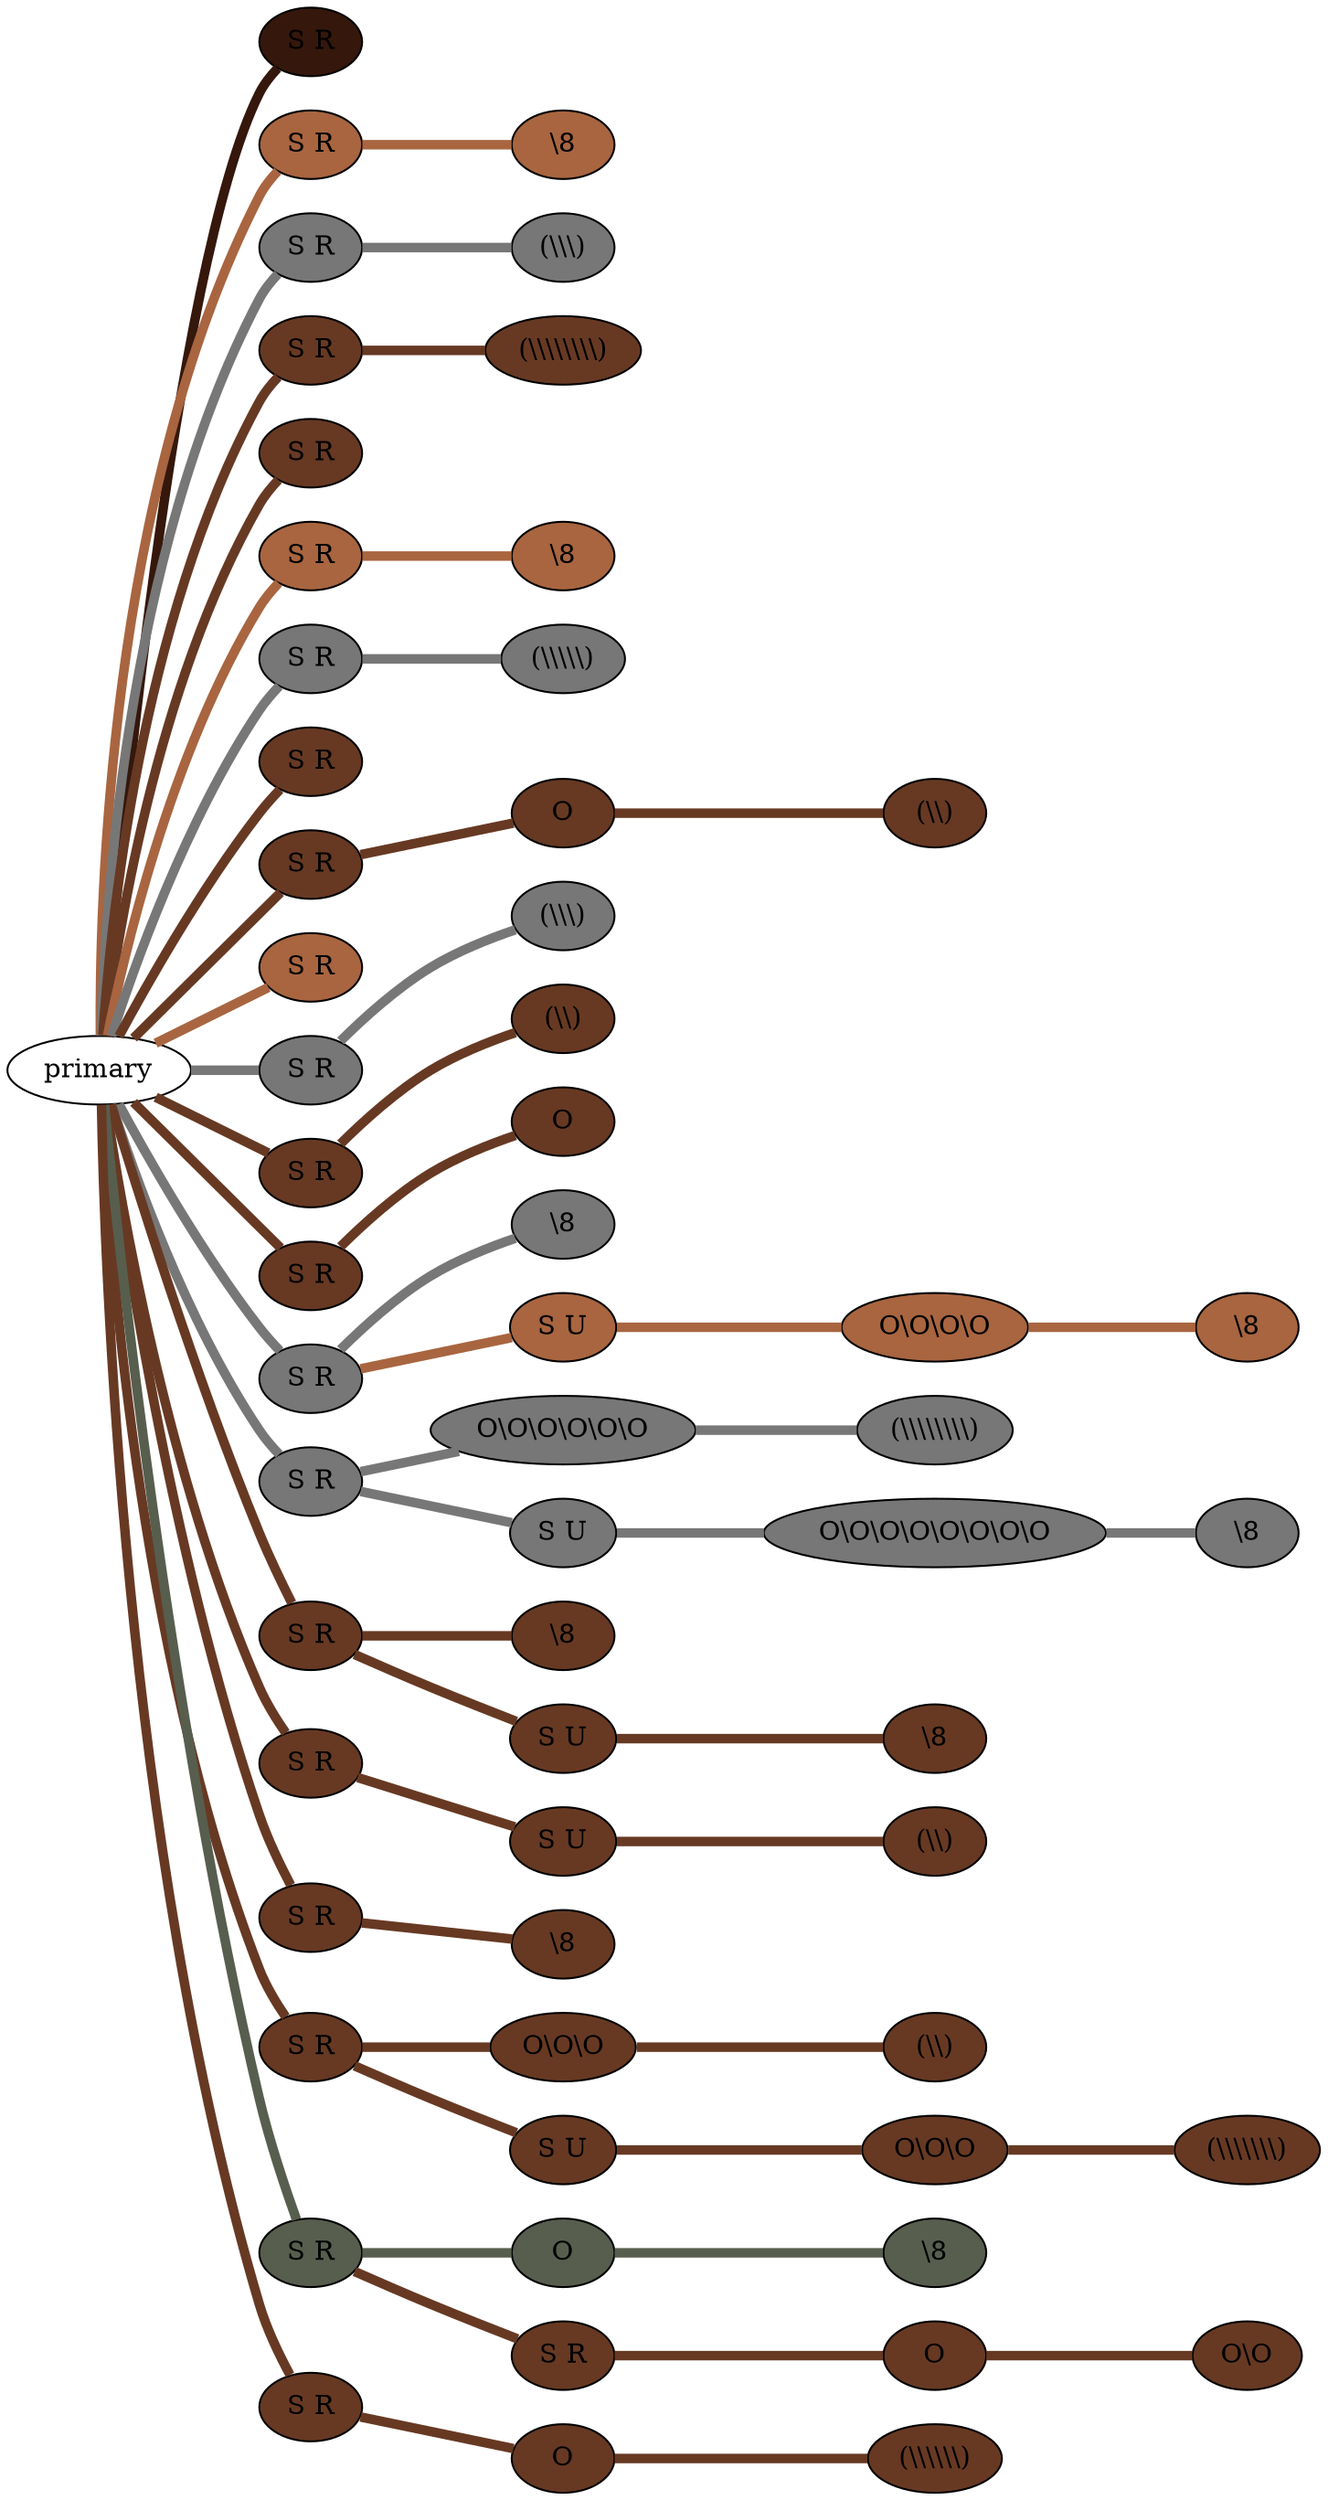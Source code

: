 graph {
 graph [rankdir=LR]
"1" [qtype="pendant_node", pendant_colors="#35170C", pendant_ply="S", pendant_attach="R", pendant_length="0", label="S R", style=filled, fillcolor="#35170C"]
"primary" -- "1" [qtype="pendant_link",penwidth=5,color="#35170C"]
"2" [qtype="pendant_node", pendant_colors="#A86540,#777777", pendant_ply="S", pendant_attach="R", pendant_length="44", label="S R", style=filled, fillcolor="#A86540"]
"primary" -- "2" [qtype="pendant_link",penwidth=5,color="#A86540"]
"2:0" [qtype="knot_node", knot_value="1", knot_type="E", knot_position="19.0", knot_spin="Z", label="\\8", style=filled, fillcolor="#A86540"]
"2" -- "2:0" [qtype="knot_link",penwidth=5,color="#A86540"]
"3" [qtype="pendant_node", pendant_colors="#777777", pendant_ply="S", pendant_attach="R", pendant_length="40", label="S R", style=filled, fillcolor="#777777"]
"primary" -- "3" [qtype="pendant_link",penwidth=5,color="#777777"]
"3:0" [qtype="knot_node", knot_value="3", knot_type="L", knot_position="18.5", knot_spin="Z", label="(\\\\\\)", style=filled, fillcolor="#777777"]
"3" -- "3:0" [qtype="knot_link",penwidth=5,color="#777777"]
"4" [qtype="pendant_node", pendant_colors="#673923", pendant_ply="S", pendant_attach="R", pendant_length="36", label="S R", style=filled, fillcolor="#673923"]
"primary" -- "4" [qtype="pendant_link",penwidth=5,color="#673923"]
"4:0" [qtype="knot_node", knot_value="8", knot_type="L", knot_position="19.0", knot_spin="Z", label="(\\\\\\\\\\\\\\\\)", style=filled, fillcolor="#673923"]
"4" -- "4:0" [qtype="knot_link",penwidth=5,color="#673923"]
"5" [qtype="pendant_node", pendant_colors="#673923,#777777", pendant_ply="S", pendant_attach="R", pendant_length="5", label="S R", style=filled, fillcolor="#673923"]
"primary" -- "5" [qtype="pendant_link",penwidth=5,color="#673923"]
"6" [qtype="pendant_node", pendant_colors="#A86540,#777777", pendant_ply="S", pendant_attach="R", pendant_length="46", label="S R", style=filled, fillcolor="#A86540"]
"primary" -- "6" [qtype="pendant_link",penwidth=5,color="#A86540"]
"6:0" [qtype="knot_node", knot_value="1", knot_type="E", knot_position="18.5", knot_spin="Z", label="\\8", style=filled, fillcolor="#A86540"]
"6" -- "6:0" [qtype="knot_link",penwidth=5,color="#A86540"]
"7" [qtype="pendant_node", pendant_colors="#777777", pendant_ply="S", pendant_attach="R", pendant_length="31", label="S R", style=filled, fillcolor="#777777"]
"primary" -- "7" [qtype="pendant_link",penwidth=5,color="#777777"]
"7:0" [qtype="knot_node", knot_value="5", knot_type="L", knot_position="18.0", knot_spin="Z", label="(\\\\\\\\\\)", style=filled, fillcolor="#777777"]
"7" -- "7:0" [qtype="knot_link",penwidth=5,color="#777777"]
"8" [qtype="pendant_node", pendant_colors="#673923", pendant_ply="S", pendant_attach="R", pendant_length="10", label="S R", style=filled, fillcolor="#673923"]
"primary" -- "8" [qtype="pendant_link",penwidth=5,color="#673923"]
"9" [qtype="pendant_node", pendant_colors="#673923,#777777", pendant_ply="S", pendant_attach="R", pendant_length="30", label="S R", style=filled, fillcolor="#673923"]
"primary" -- "9" [qtype="pendant_link",penwidth=5,color="#673923"]
"9:0" [qtype="knot_node", knot_value="1", knot_type="S", knot_position="12.0", knot_spin="Z", label="O", style=filled, fillcolor="#673923"]
"9" -- "9:0" [qtype="knot_link",penwidth=5,color="#673923"]
"9:1" [qtype="knot_node", knot_value="2", knot_type="L", knot_position="18.0", knot_spin="Z", label="(\\\\)", style=filled, fillcolor="#673923"]
"9:0" -- "9:1" [qtype="knot_link",penwidth=5,color="#673923"]
"10" [qtype="pendant_node", pendant_colors="#A86540,#777777", pendant_ply="S", pendant_attach="R", pendant_length="46", label="S R", style=filled, fillcolor="#A86540"]
"primary" -- "10" [qtype="pendant_link",penwidth=5,color="#A86540"]
"11" [qtype="pendant_node", pendant_colors="#777777", pendant_ply="S", pendant_attach="R", pendant_length="43", label="S R", style=filled, fillcolor="#777777"]
"primary" -- "11" [qtype="pendant_link",penwidth=5,color="#777777"]
"11:0" [qtype="knot_node", knot_value="3", knot_type="L", knot_position="19.0", knot_spin="Z", label="(\\\\\\)", style=filled, fillcolor="#777777"]
"11" -- "11:0" [qtype="knot_link",penwidth=5,color="#777777"]
"12" [qtype="pendant_node", pendant_colors="#673923", pendant_ply="S", pendant_attach="R", pendant_length="41", label="S R", style=filled, fillcolor="#673923"]
"primary" -- "12" [qtype="pendant_link",penwidth=5,color="#673923"]
"12:0" [qtype="knot_node", knot_value="2", knot_type="L", knot_position="19.5", knot_spin="Z", label="(\\\\)", style=filled, fillcolor="#673923"]
"12" -- "12:0" [qtype="knot_link",penwidth=5,color="#673923"]
"13" [qtype="pendant_node", pendant_colors="#673923,#777777", pendant_ply="S", pendant_attach="R", pendant_length="48", label="S R", style=filled, fillcolor="#673923"]
"primary" -- "13" [qtype="pendant_link",penwidth=5,color="#673923"]
"13:0" [qtype="knot_node", knot_value="1", knot_type="S", knot_position="13.0", knot_spin="Z", label="O", style=filled, fillcolor="#673923"]
"13" -- "13:0" [qtype="knot_link",penwidth=5,color="#673923"]
"14" [qtype="pendant_node", pendant_colors="#777777", pendant_ply="S", pendant_attach="R", pendant_length="44", label="S R", style=filled, fillcolor="#777777"]
"primary" -- "14" [qtype="pendant_link",penwidth=5,color="#777777"]
"14:0" [qtype="knot_node", knot_value="1", knot_type="E", knot_position="19.0", knot_spin="Z", label="\\8", style=filled, fillcolor="#777777"]
"14" -- "14:0" [qtype="knot_link",penwidth=5,color="#777777"]
"14s1" [qtype="pendant_node", pendant_colors="#A86540,#777777", pendant_ply="S", pendant_attach="U", pendant_length="27", label="S U", style=filled, fillcolor="#A86540"]
"14" -- "14s1" [qtype="pendant_link",penwidth=5,color="#A86540"]
"14s1:0" [qtype="knot_node", knot_value="4", knot_type="S", knot_position="8.5", knot_spin="Z", label="O\\O\\O\\O", style=filled, fillcolor="#A86540"]
"14s1" -- "14s1:0" [qtype="knot_link",penwidth=5,color="#A86540"]
"14s1:1" [qtype="knot_node", knot_value="1", knot_type="E", knot_position="15.0", knot_spin="Z", label="\\8", style=filled, fillcolor="#A86540"]
"14s1:0" -- "14s1:1" [qtype="knot_link",penwidth=5,color="#A86540"]
"15" [qtype="pendant_node", pendant_colors="#777777", pendant_ply="S", pendant_attach="R", pendant_length="49", label="S R", style=filled, fillcolor="#777777"]
"primary" -- "15" [qtype="pendant_link",penwidth=5,color="#777777"]
"15:0" [qtype="knot_node", knot_value="6", knot_type="S", knot_position="6.0", knot_spin="Z", label="O\\O\\O\\O\\O\\O", style=filled, fillcolor="#777777"]
"15" -- "15:0" [qtype="knot_link",penwidth=5,color="#777777"]
"15:1" [qtype="knot_node", knot_value="8", knot_type="L", knot_position="20.0", knot_spin="Z", label="(\\\\\\\\\\\\\\\\)", style=filled, fillcolor="#777777"]
"15:0" -- "15:1" [qtype="knot_link",penwidth=5,color="#777777"]
"15s1" [qtype="pendant_node", pendant_colors="#777777", pendant_ply="S", pendant_attach="U", pendant_length="22", label="S U", style=filled, fillcolor="#777777"]
"15" -- "15s1" [qtype="pendant_link",penwidth=5,color="#777777"]
"15s1:0" [qtype="knot_node", knot_value="8", knot_type="S", knot_position="9.0", knot_spin="Z", label="O\\O\\O\\O\\O\\O\\O\\O", style=filled, fillcolor="#777777"]
"15s1" -- "15s1:0" [qtype="knot_link",penwidth=5,color="#777777"]
"15s1:1" [qtype="knot_node", knot_value="1", knot_type="E", knot_position="15.0", knot_spin="Z", label="\\8", style=filled, fillcolor="#777777"]
"15s1:0" -- "15s1:1" [qtype="knot_link",penwidth=5,color="#777777"]
"16" [qtype="pendant_node", pendant_colors="#673923", pendant_ply="S", pendant_attach="R", pendant_length="36", label="S R", style=filled, fillcolor="#673923"]
"primary" -- "16" [qtype="pendant_link",penwidth=5,color="#673923"]
"16:0" [qtype="knot_node", knot_value="1", knot_type="E", knot_position="20.0", knot_spin="Z", label="\\8", style=filled, fillcolor="#673923"]
"16" -- "16:0" [qtype="knot_link",penwidth=5,color="#673923"]
"16s1" [qtype="pendant_node", pendant_colors="#673923,#777777", pendant_ply="S", pendant_attach="U", pendant_length="53", label="S U", style=filled, fillcolor="#673923"]
"16" -- "16s1" [qtype="pendant_link",penwidth=5,color="#673923"]
"16s1:0" [qtype="knot_node", knot_value="1", knot_type="E", knot_position="19.5", knot_spin="Z", label="\\8", style=filled, fillcolor="#673923"]
"16s1" -- "16s1:0" [qtype="knot_link",penwidth=5,color="#673923"]
"17" [qtype="pendant_node", pendant_colors="#673923,#777777", pendant_ply="S", pendant_attach="R", pendant_length="7", label="S R", style=filled, fillcolor="#673923"]
"primary" -- "17" [qtype="pendant_link",penwidth=5,color="#673923"]
"17s1" [qtype="pendant_node", pendant_colors="#673923,#777777", pendant_ply="S", pendant_attach="U", pendant_length="32", label="S U", style=filled, fillcolor="#673923"]
"17" -- "17s1" [qtype="pendant_link",penwidth=5,color="#673923"]
"17s1:0" [qtype="knot_node", knot_value="2", knot_type="L", knot_position="16.5", knot_spin="Z", label="(\\\\)", style=filled, fillcolor="#673923"]
"17s1" -- "17s1:0" [qtype="knot_link",penwidth=5,color="#673923"]
"18" [qtype="pendant_node", pendant_colors="#673923,#777777", pendant_ply="S", pendant_attach="R", pendant_length="44", label="S R", style=filled, fillcolor="#673923"]
"primary" -- "18" [qtype="pendant_link",penwidth=5,color="#673923"]
"18:0" [qtype="knot_node", knot_value="1", knot_type="E", knot_position="19.5", knot_spin="Z", label="\\8", style=filled, fillcolor="#673923"]
"18" -- "18:0" [qtype="knot_link",penwidth=5,color="#673923"]
"19" [qtype="pendant_node", pendant_colors="#673923,#777777", pendant_ply="S", pendant_attach="R", pendant_length="35", label="S R", style=filled, fillcolor="#673923"]
"primary" -- "19" [qtype="pendant_link",penwidth=5,color="#673923"]
"19:0" [qtype="knot_node", knot_value="3", knot_type="S", knot_position="11.5", knot_spin="Z", label="O\\O\\O", style=filled, fillcolor="#673923"]
"19" -- "19:0" [qtype="knot_link",penwidth=5,color="#673923"]
"19:1" [qtype="knot_node", knot_value="2", knot_type="L", knot_position="18.0", knot_spin="Z", label="(\\\\)", style=filled, fillcolor="#673923"]
"19:0" -- "19:1" [qtype="knot_link",penwidth=5,color="#673923"]
"19s1" [qtype="pendant_node", pendant_colors="#673923,#777777", pendant_ply="S", pendant_attach="U", pendant_length="45", label="S U", style=filled, fillcolor="#673923"]
"19" -- "19s1" [qtype="pendant_link",penwidth=5,color="#673923"]
"19s1:0" [qtype="knot_node", knot_value="3", knot_type="S", knot_position="10.5", knot_spin="Z", label="O\\O\\O", style=filled, fillcolor="#673923"]
"19s1" -- "19s1:0" [qtype="knot_link",penwidth=5,color="#673923"]
"19s1:1" [qtype="knot_node", knot_value="7", knot_type="L", knot_position="17.0", knot_spin="Z", label="(\\\\\\\\\\\\\\)", style=filled, fillcolor="#673923"]
"19s1:0" -- "19s1:1" [qtype="knot_link",penwidth=5,color="#673923"]
"20" [qtype="pendant_node", pendant_colors="#575E4E", pendant_ply="S", pendant_attach="R", pendant_length="41", label="S R", style=filled, fillcolor="#575E4E"]
"primary" -- "20" [qtype="pendant_link",penwidth=5,color="#575E4E"]
"20:0" [qtype="knot_node", knot_value="1", knot_type="S", knot_position="5.5", knot_spin="Z", label="O", style=filled, fillcolor="#575E4E"]
"20" -- "20:0" [qtype="knot_link",penwidth=5,color="#575E4E"]
"20:1" [qtype="knot_node", knot_value="1", knot_type="E", knot_position="19.0", knot_spin="Z", label="\\8", style=filled, fillcolor="#575E4E"]
"20:0" -- "20:1" [qtype="knot_link",penwidth=5,color="#575E4E"]
"20s1" [qtype="pendant_node", pendant_colors="#673923,#777777", pendant_ply="S", pendant_attach="R", pendant_length="48", label="S R", style=filled, fillcolor="#673923"]
"20" -- "20s1" [qtype="pendant_link",penwidth=5,color="#673923"]
"20s1:0" [qtype="knot_node", knot_value="1", knot_type="S", knot_position="4.0", knot_spin="Z", label="O", style=filled, fillcolor="#673923"]
"20s1" -- "20s1:0" [qtype="knot_link",penwidth=5,color="#673923"]
"20s1:1" [qtype="knot_node", knot_value="2", knot_type="S", knot_position="10.5", knot_spin="Z", label="O\\O", style=filled, fillcolor="#673923"]
"20s1:0" -- "20s1:1" [qtype="knot_link",penwidth=5,color="#673923"]
"21" [qtype="pendant_node", pendant_colors="#673923,#777777", pendant_ply="S", pendant_attach="R", pendant_length="41", label="S R", style=filled, fillcolor="#673923"]
"primary" -- "21" [qtype="pendant_link",penwidth=5,color="#673923"]
"21:0" [qtype="knot_node", knot_value="1", knot_type="S", knot_position="5.5", knot_spin="Z", label="O", style=filled, fillcolor="#673923"]
"21" -- "21:0" [qtype="knot_link",penwidth=5,color="#673923"]
"21:1" [qtype="knot_node", knot_value="6", knot_type="L", knot_position="19.0", knot_spin="Z", label="(\\\\\\\\\\\\)", style=filled, fillcolor="#673923"]
"21:0" -- "21:1" [qtype="knot_link",penwidth=5,color="#673923"]
}
